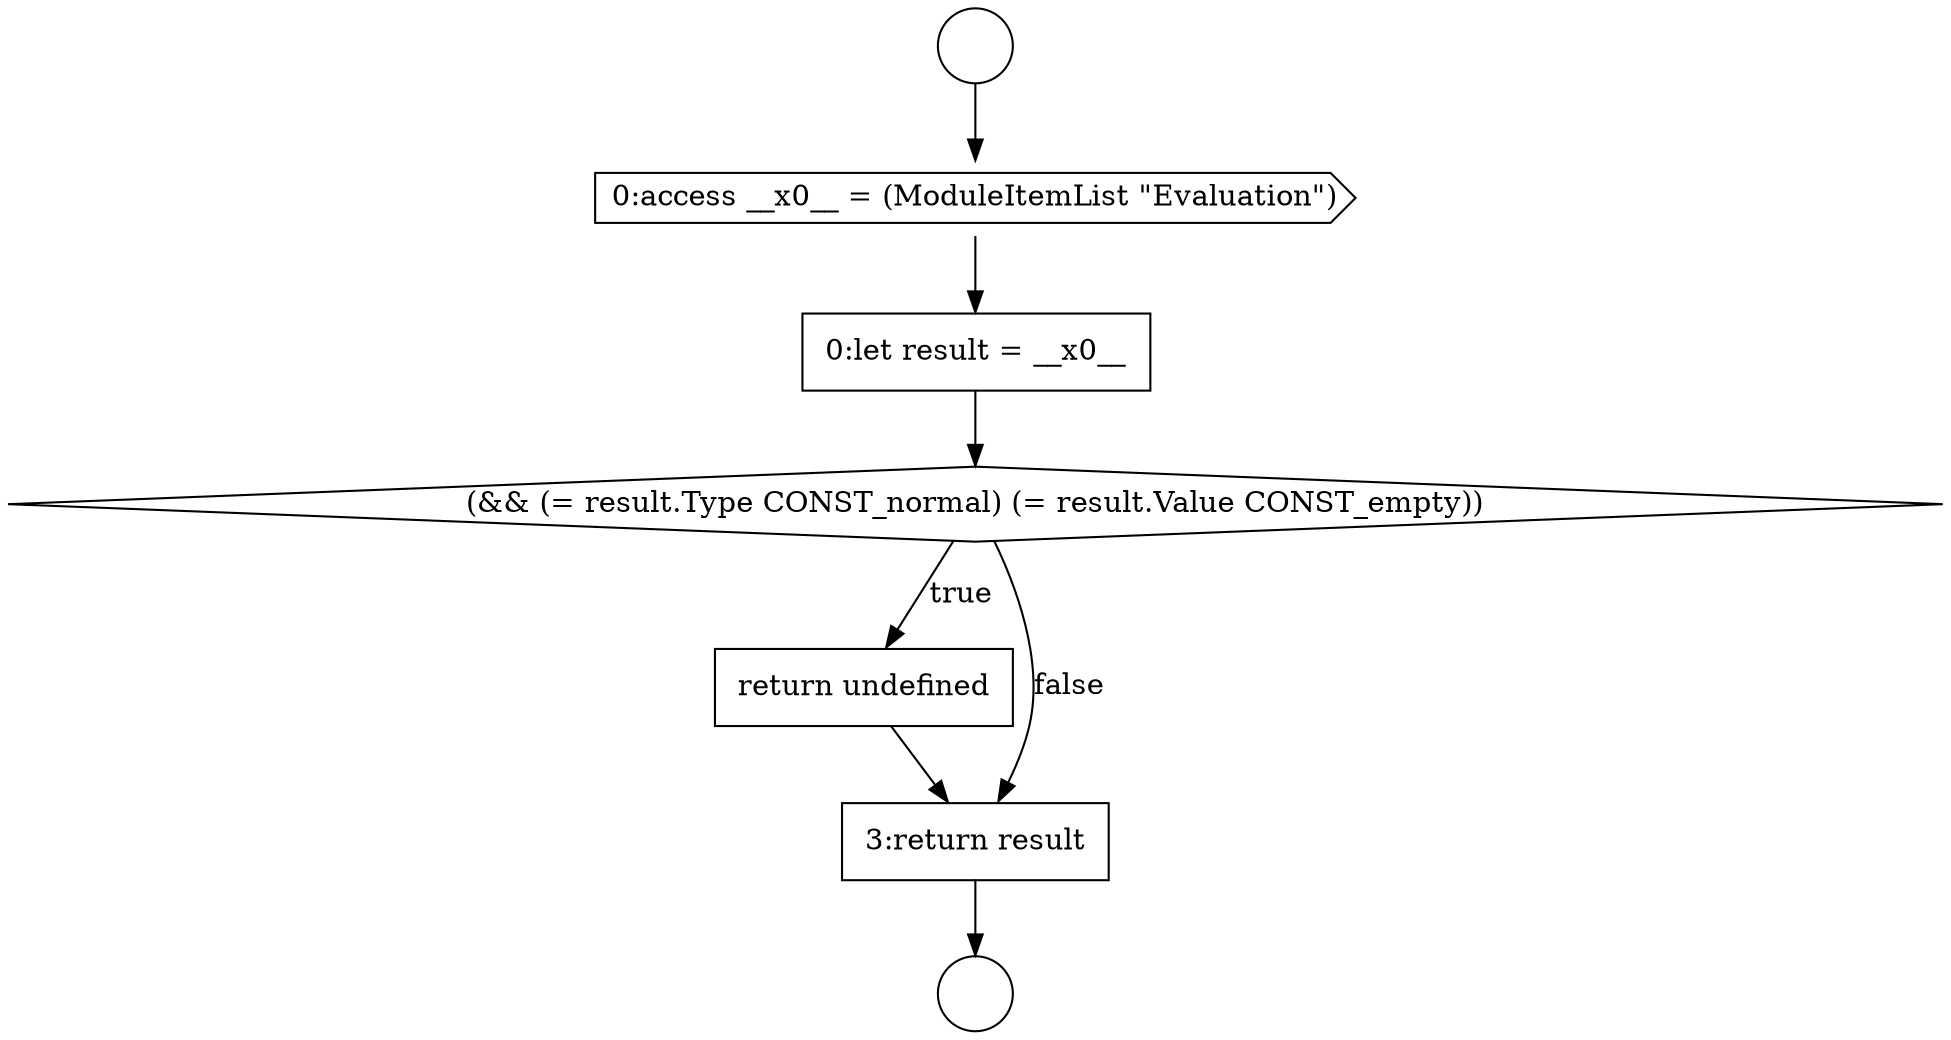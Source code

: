 digraph {
  node9548 [shape=diamond, label=<<font color="black">(&amp;&amp; (= result.Type CONST_normal) (= result.Value CONST_empty))</font>> color="black" fillcolor="white" style=filled]
  node9544 [shape=circle label=" " color="black" fillcolor="white" style=filled]
  node9549 [shape=none, margin=0, label=<<font color="black">
    <table border="0" cellborder="1" cellspacing="0" cellpadding="10">
      <tr><td align="left">return undefined</td></tr>
    </table>
  </font>> color="black" fillcolor="white" style=filled]
  node9545 [shape=circle label=" " color="black" fillcolor="white" style=filled]
  node9546 [shape=cds, label=<<font color="black">0:access __x0__ = (ModuleItemList &quot;Evaluation&quot;)</font>> color="black" fillcolor="white" style=filled]
  node9550 [shape=none, margin=0, label=<<font color="black">
    <table border="0" cellborder="1" cellspacing="0" cellpadding="10">
      <tr><td align="left">3:return result</td></tr>
    </table>
  </font>> color="black" fillcolor="white" style=filled]
  node9547 [shape=none, margin=0, label=<<font color="black">
    <table border="0" cellborder="1" cellspacing="0" cellpadding="10">
      <tr><td align="left">0:let result = __x0__</td></tr>
    </table>
  </font>> color="black" fillcolor="white" style=filled]
  node9547 -> node9548 [ color="black"]
  node9544 -> node9546 [ color="black"]
  node9548 -> node9549 [label=<<font color="black">true</font>> color="black"]
  node9548 -> node9550 [label=<<font color="black">false</font>> color="black"]
  node9546 -> node9547 [ color="black"]
  node9550 -> node9545 [ color="black"]
  node9549 -> node9550 [ color="black"]
}
